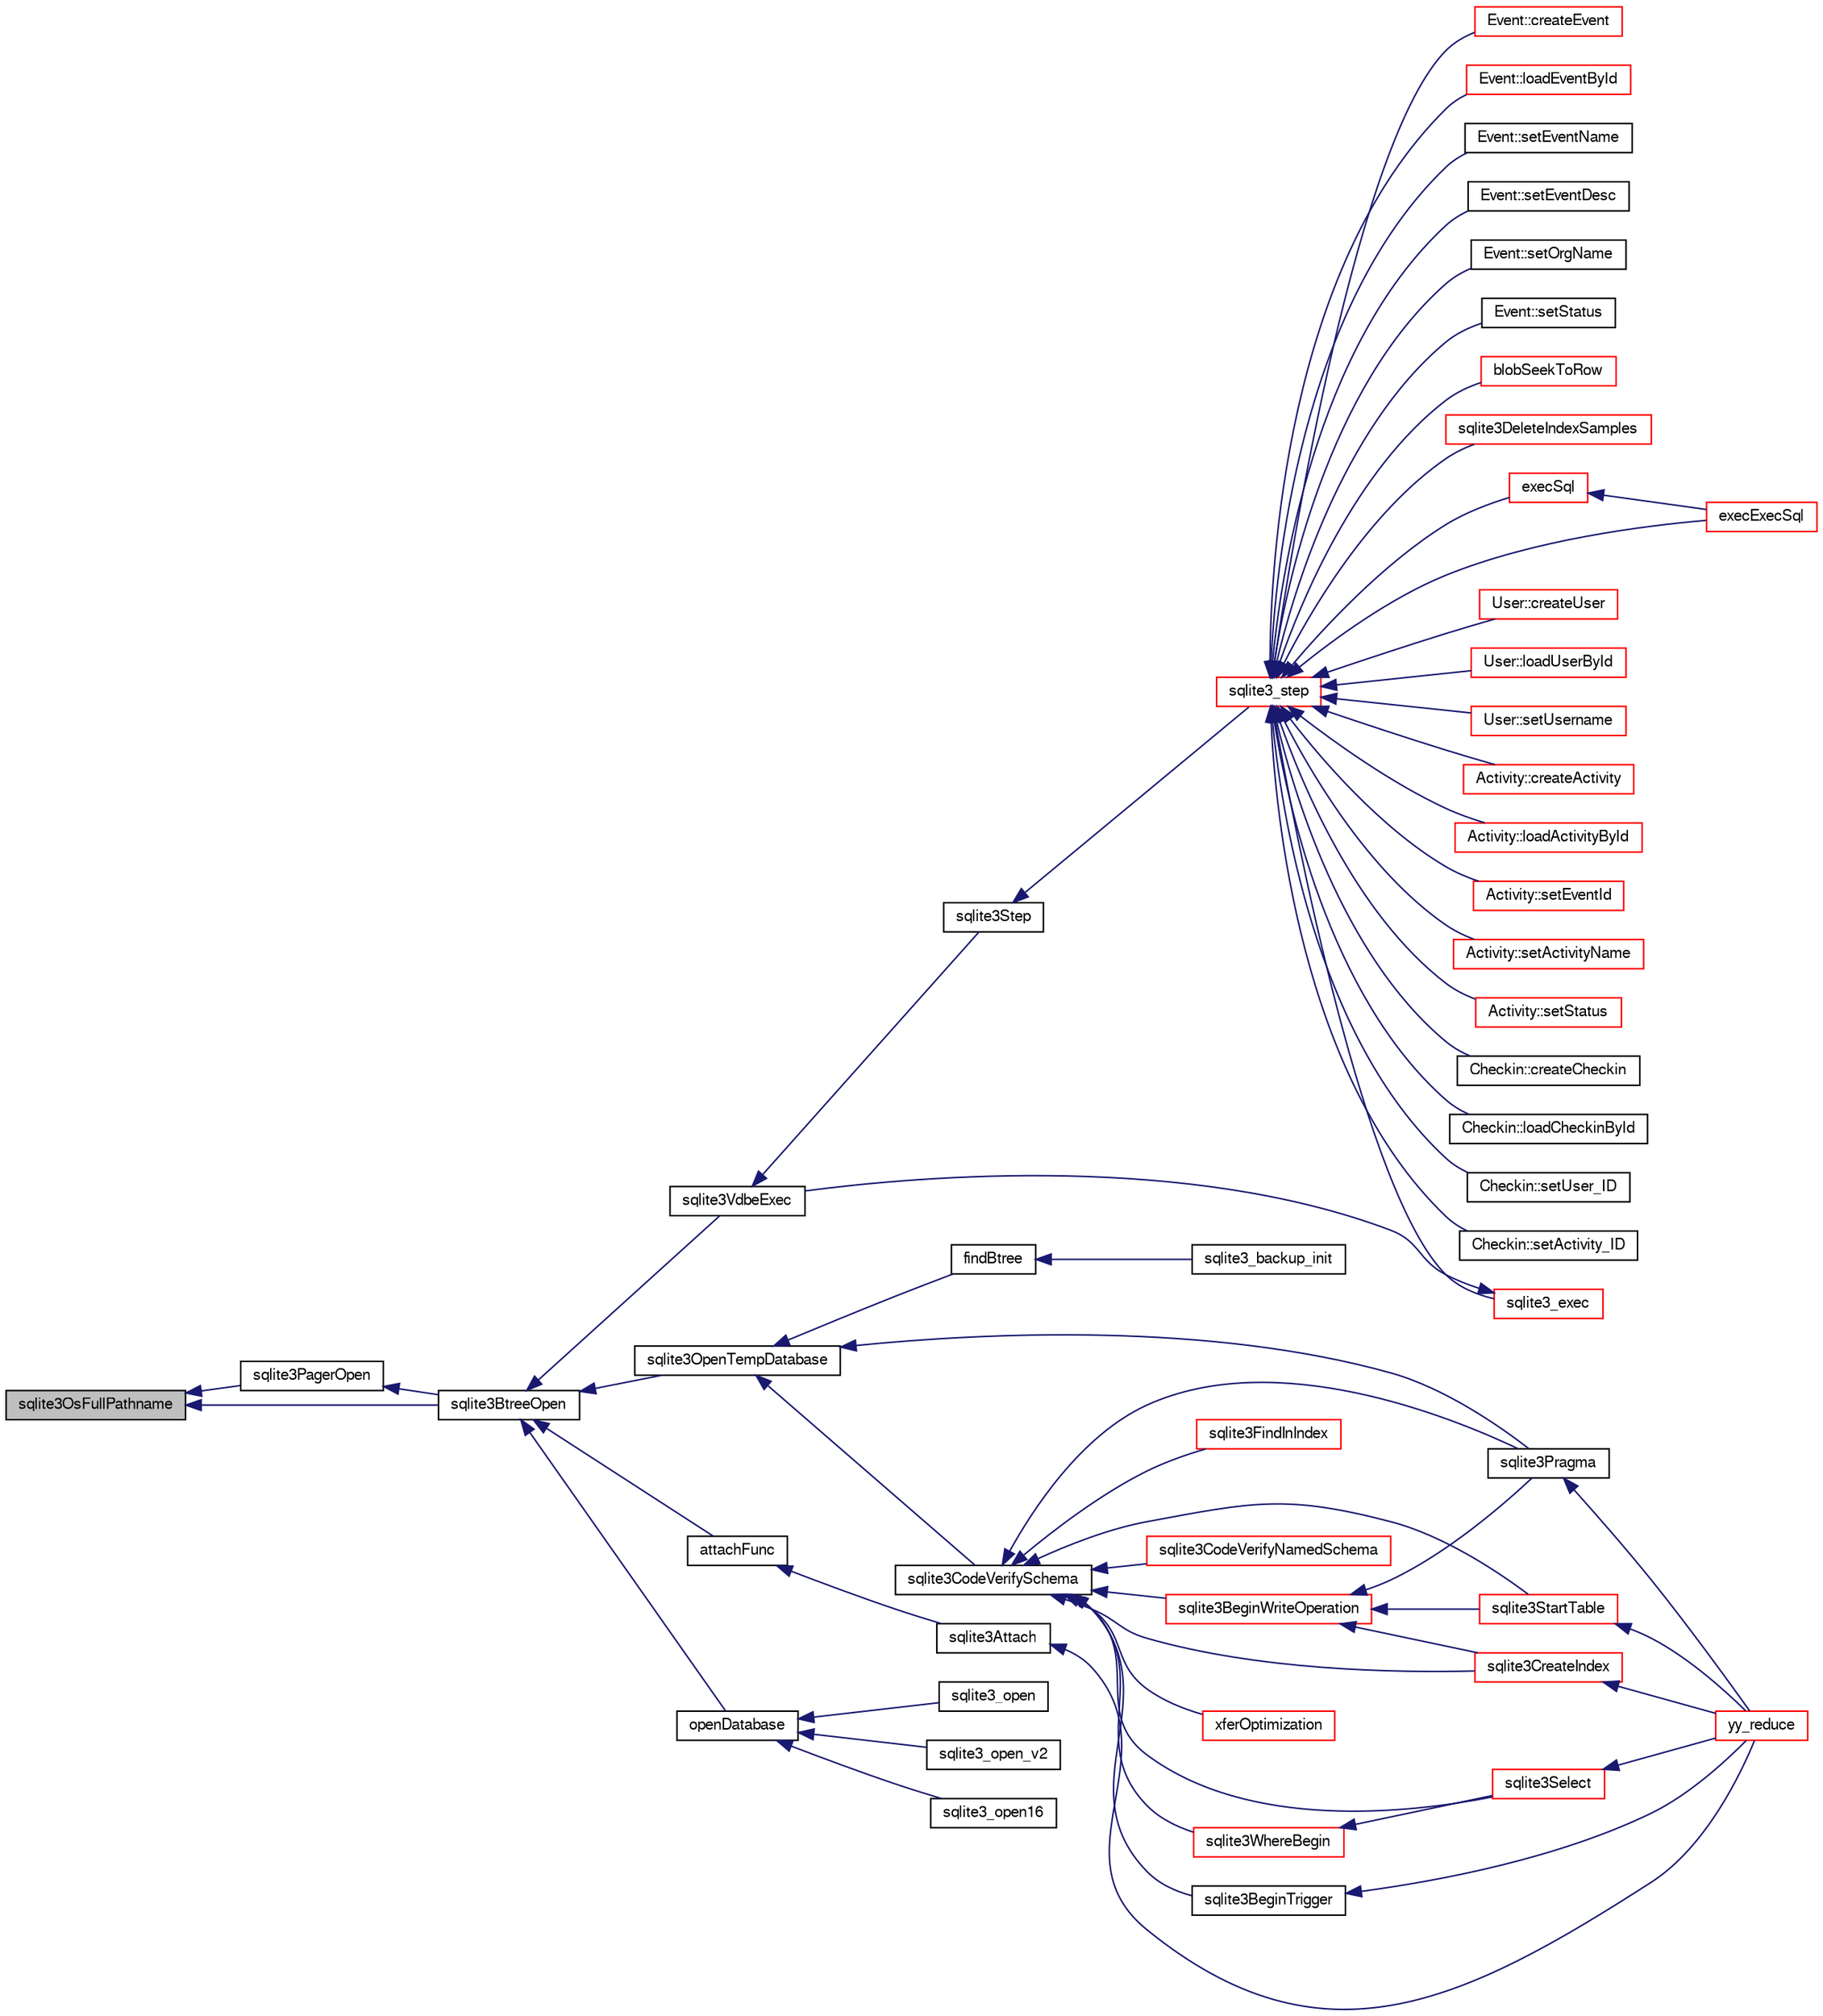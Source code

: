 digraph "sqlite3OsFullPathname"
{
  edge [fontname="FreeSans",fontsize="10",labelfontname="FreeSans",labelfontsize="10"];
  node [fontname="FreeSans",fontsize="10",shape=record];
  rankdir="LR";
  Node613321 [label="sqlite3OsFullPathname",height=0.2,width=0.4,color="black", fillcolor="grey75", style="filled", fontcolor="black"];
  Node613321 -> Node613322 [dir="back",color="midnightblue",fontsize="10",style="solid",fontname="FreeSans"];
  Node613322 [label="sqlite3PagerOpen",height=0.2,width=0.4,color="black", fillcolor="white", style="filled",URL="$sqlite3_8c.html#a5b4a74e8a1754922c482b7af19b30611"];
  Node613322 -> Node613323 [dir="back",color="midnightblue",fontsize="10",style="solid",fontname="FreeSans"];
  Node613323 [label="sqlite3BtreeOpen",height=0.2,width=0.4,color="black", fillcolor="white", style="filled",URL="$sqlite3_8c.html#a13dcb44dc34af6ce9d38de9c5aa975f9"];
  Node613323 -> Node613324 [dir="back",color="midnightblue",fontsize="10",style="solid",fontname="FreeSans"];
  Node613324 [label="sqlite3VdbeExec",height=0.2,width=0.4,color="black", fillcolor="white", style="filled",URL="$sqlite3_8c.html#a8ce40a614bdc56719c4d642b1e4dfb21"];
  Node613324 -> Node613325 [dir="back",color="midnightblue",fontsize="10",style="solid",fontname="FreeSans"];
  Node613325 [label="sqlite3Step",height=0.2,width=0.4,color="black", fillcolor="white", style="filled",URL="$sqlite3_8c.html#a3f2872e873e2758a4beedad1d5113554"];
  Node613325 -> Node613326 [dir="back",color="midnightblue",fontsize="10",style="solid",fontname="FreeSans"];
  Node613326 [label="sqlite3_step",height=0.2,width=0.4,color="red", fillcolor="white", style="filled",URL="$sqlite3_8h.html#ac1e491ce36b7471eb28387f7d3c74334"];
  Node613326 -> Node613327 [dir="back",color="midnightblue",fontsize="10",style="solid",fontname="FreeSans"];
  Node613327 [label="Activity::createActivity",height=0.2,width=0.4,color="red", fillcolor="white", style="filled",URL="$classActivity.html#a813cc5e52c14ab49b39014c134e3425b"];
  Node613326 -> Node613330 [dir="back",color="midnightblue",fontsize="10",style="solid",fontname="FreeSans"];
  Node613330 [label="Activity::loadActivityById",height=0.2,width=0.4,color="red", fillcolor="white", style="filled",URL="$classActivity.html#abe4ffb4f08a47212ebf9013259d9e7fd"];
  Node613326 -> Node613332 [dir="back",color="midnightblue",fontsize="10",style="solid",fontname="FreeSans"];
  Node613332 [label="Activity::setEventId",height=0.2,width=0.4,color="red", fillcolor="white", style="filled",URL="$classActivity.html#adb1d0fd0d08f473e068f0a4086bfa9ca"];
  Node613326 -> Node613333 [dir="back",color="midnightblue",fontsize="10",style="solid",fontname="FreeSans"];
  Node613333 [label="Activity::setActivityName",height=0.2,width=0.4,color="red", fillcolor="white", style="filled",URL="$classActivity.html#a62dc3737b33915a36086f9dd26d16a81"];
  Node613326 -> Node613334 [dir="back",color="midnightblue",fontsize="10",style="solid",fontname="FreeSans"];
  Node613334 [label="Activity::setStatus",height=0.2,width=0.4,color="red", fillcolor="white", style="filled",URL="$classActivity.html#af618135a7738f4d2a7ee147a8ef912ea"];
  Node613326 -> Node613335 [dir="back",color="midnightblue",fontsize="10",style="solid",fontname="FreeSans"];
  Node613335 [label="Checkin::createCheckin",height=0.2,width=0.4,color="black", fillcolor="white", style="filled",URL="$classCheckin.html#a4e40acdf7fff0e607f6de4f24f3a163c"];
  Node613326 -> Node613336 [dir="back",color="midnightblue",fontsize="10",style="solid",fontname="FreeSans"];
  Node613336 [label="Checkin::loadCheckinById",height=0.2,width=0.4,color="black", fillcolor="white", style="filled",URL="$classCheckin.html#a3461f70ea6c68475225f2a07f78a21e0"];
  Node613326 -> Node613337 [dir="back",color="midnightblue",fontsize="10",style="solid",fontname="FreeSans"];
  Node613337 [label="Checkin::setUser_ID",height=0.2,width=0.4,color="black", fillcolor="white", style="filled",URL="$classCheckin.html#a76ab640f4f912876dbebf183db5359c6"];
  Node613326 -> Node613338 [dir="back",color="midnightblue",fontsize="10",style="solid",fontname="FreeSans"];
  Node613338 [label="Checkin::setActivity_ID",height=0.2,width=0.4,color="black", fillcolor="white", style="filled",URL="$classCheckin.html#ab2ff3ec2604ec73a42af25874a00b232"];
  Node613326 -> Node613339 [dir="back",color="midnightblue",fontsize="10",style="solid",fontname="FreeSans"];
  Node613339 [label="Event::createEvent",height=0.2,width=0.4,color="red", fillcolor="white", style="filled",URL="$classEvent.html#a77adb9f4a46ffb32c2d931f0691f5903"];
  Node613326 -> Node613340 [dir="back",color="midnightblue",fontsize="10",style="solid",fontname="FreeSans"];
  Node613340 [label="Event::loadEventById",height=0.2,width=0.4,color="red", fillcolor="white", style="filled",URL="$classEvent.html#afa66cea33f722dbeecb69cc98fdea055"];
  Node613326 -> Node613341 [dir="back",color="midnightblue",fontsize="10",style="solid",fontname="FreeSans"];
  Node613341 [label="Event::setEventName",height=0.2,width=0.4,color="black", fillcolor="white", style="filled",URL="$classEvent.html#a10596b6ca077df05184e30d62b08729d"];
  Node613326 -> Node613342 [dir="back",color="midnightblue",fontsize="10",style="solid",fontname="FreeSans"];
  Node613342 [label="Event::setEventDesc",height=0.2,width=0.4,color="black", fillcolor="white", style="filled",URL="$classEvent.html#ae36b8377dcae792f1c5c4726024c981b"];
  Node613326 -> Node613343 [dir="back",color="midnightblue",fontsize="10",style="solid",fontname="FreeSans"];
  Node613343 [label="Event::setOrgName",height=0.2,width=0.4,color="black", fillcolor="white", style="filled",URL="$classEvent.html#a19aac0f776bd764563a54977656cf680"];
  Node613326 -> Node613344 [dir="back",color="midnightblue",fontsize="10",style="solid",fontname="FreeSans"];
  Node613344 [label="Event::setStatus",height=0.2,width=0.4,color="black", fillcolor="white", style="filled",URL="$classEvent.html#ab0a6b9285af0f4172eb841e2b80f8972"];
  Node613326 -> Node613345 [dir="back",color="midnightblue",fontsize="10",style="solid",fontname="FreeSans"];
  Node613345 [label="blobSeekToRow",height=0.2,width=0.4,color="red", fillcolor="white", style="filled",URL="$sqlite3_8c.html#afff57e13332b98c8a44a7cebe38962ab"];
  Node613326 -> Node613348 [dir="back",color="midnightblue",fontsize="10",style="solid",fontname="FreeSans"];
  Node613348 [label="sqlite3DeleteIndexSamples",height=0.2,width=0.4,color="red", fillcolor="white", style="filled",URL="$sqlite3_8c.html#aaeda0302fbf61397ec009f65bed047ef"];
  Node613326 -> Node613517 [dir="back",color="midnightblue",fontsize="10",style="solid",fontname="FreeSans"];
  Node613517 [label="sqlite3_exec",height=0.2,width=0.4,color="red", fillcolor="white", style="filled",URL="$sqlite3_8h.html#a97487ec8150e0bcc8fa392ab8f0e24db"];
  Node613517 -> Node613324 [dir="back",color="midnightblue",fontsize="10",style="solid",fontname="FreeSans"];
  Node613326 -> Node613508 [dir="back",color="midnightblue",fontsize="10",style="solid",fontname="FreeSans"];
  Node613508 [label="execSql",height=0.2,width=0.4,color="red", fillcolor="white", style="filled",URL="$sqlite3_8c.html#a7d16651b98a110662f4c265eff0246cb"];
  Node613508 -> Node613509 [dir="back",color="midnightblue",fontsize="10",style="solid",fontname="FreeSans"];
  Node613509 [label="execExecSql",height=0.2,width=0.4,color="red", fillcolor="white", style="filled",URL="$sqlite3_8c.html#ac1be09a6c047f21133d16378d301e0d4"];
  Node613326 -> Node613509 [dir="back",color="midnightblue",fontsize="10",style="solid",fontname="FreeSans"];
  Node613326 -> Node613511 [dir="back",color="midnightblue",fontsize="10",style="solid",fontname="FreeSans"];
  Node613511 [label="User::createUser",height=0.2,width=0.4,color="red", fillcolor="white", style="filled",URL="$classUser.html#a22ed673939e8cc0a136130b809bba513"];
  Node613326 -> Node613512 [dir="back",color="midnightblue",fontsize="10",style="solid",fontname="FreeSans"];
  Node613512 [label="User::loadUserById",height=0.2,width=0.4,color="red", fillcolor="white", style="filled",URL="$classUser.html#a863377665b7fb83c5547dcf9727f5092"];
  Node613326 -> Node613513 [dir="back",color="midnightblue",fontsize="10",style="solid",fontname="FreeSans"];
  Node613513 [label="User::setUsername",height=0.2,width=0.4,color="red", fillcolor="white", style="filled",URL="$classUser.html#aa0497022a136cb78de785b0a39ae60b1"];
  Node613323 -> Node613352 [dir="back",color="midnightblue",fontsize="10",style="solid",fontname="FreeSans"];
  Node613352 [label="attachFunc",height=0.2,width=0.4,color="black", fillcolor="white", style="filled",URL="$sqlite3_8c.html#a69cb751a7da501b9a0aa37e0d7c3eaf7"];
  Node613352 -> Node613353 [dir="back",color="midnightblue",fontsize="10",style="solid",fontname="FreeSans"];
  Node613353 [label="sqlite3Attach",height=0.2,width=0.4,color="black", fillcolor="white", style="filled",URL="$sqlite3_8c.html#ae0907fe0b43cc1b4c7e6a16213e8546f"];
  Node613353 -> Node613354 [dir="back",color="midnightblue",fontsize="10",style="solid",fontname="FreeSans"];
  Node613354 [label="yy_reduce",height=0.2,width=0.4,color="red", fillcolor="white", style="filled",URL="$sqlite3_8c.html#a7c419a9b25711c666a9a2449ef377f14"];
  Node613323 -> Node613585 [dir="back",color="midnightblue",fontsize="10",style="solid",fontname="FreeSans"];
  Node613585 [label="sqlite3OpenTempDatabase",height=0.2,width=0.4,color="black", fillcolor="white", style="filled",URL="$sqlite3_8c.html#aaf3088380b731428b72d3b5777f93755"];
  Node613585 -> Node613529 [dir="back",color="midnightblue",fontsize="10",style="solid",fontname="FreeSans"];
  Node613529 [label="findBtree",height=0.2,width=0.4,color="black", fillcolor="white", style="filled",URL="$sqlite3_8c.html#ab4ee5743b77efd7f8832bf0b9315f973"];
  Node613529 -> Node613530 [dir="back",color="midnightblue",fontsize="10",style="solid",fontname="FreeSans"];
  Node613530 [label="sqlite3_backup_init",height=0.2,width=0.4,color="black", fillcolor="white", style="filled",URL="$sqlite3_8h.html#a9c9aa9e8edeb9910d93148a6621c1097"];
  Node613585 -> Node613586 [dir="back",color="midnightblue",fontsize="10",style="solid",fontname="FreeSans"];
  Node613586 [label="sqlite3CodeVerifySchema",height=0.2,width=0.4,color="black", fillcolor="white", style="filled",URL="$sqlite3_8c.html#ad9d8708d96f8416ec59ebf41c57000f9"];
  Node613586 -> Node613405 [dir="back",color="midnightblue",fontsize="10",style="solid",fontname="FreeSans"];
  Node613405 [label="sqlite3FindInIndex",height=0.2,width=0.4,color="red", fillcolor="white", style="filled",URL="$sqlite3_8c.html#af7d8c56ab0231f44bb5f87b3fafeffb2"];
  Node613586 -> Node613446 [dir="back",color="midnightblue",fontsize="10",style="solid",fontname="FreeSans"];
  Node613446 [label="sqlite3StartTable",height=0.2,width=0.4,color="red", fillcolor="white", style="filled",URL="$sqlite3_8c.html#af49b4395f39d9078a0dda2484c183012"];
  Node613446 -> Node613354 [dir="back",color="midnightblue",fontsize="10",style="solid",fontname="FreeSans"];
  Node613586 -> Node613363 [dir="back",color="midnightblue",fontsize="10",style="solid",fontname="FreeSans"];
  Node613363 [label="sqlite3CreateIndex",height=0.2,width=0.4,color="red", fillcolor="white", style="filled",URL="$sqlite3_8c.html#a8dbe5e590ab6c58a8c45f34f7c81e825"];
  Node613363 -> Node613354 [dir="back",color="midnightblue",fontsize="10",style="solid",fontname="FreeSans"];
  Node613586 -> Node613587 [dir="back",color="midnightblue",fontsize="10",style="solid",fontname="FreeSans"];
  Node613587 [label="sqlite3CodeVerifyNamedSchema",height=0.2,width=0.4,color="red", fillcolor="white", style="filled",URL="$sqlite3_8c.html#a30331e33b8e462cbe3aa83c8bddb8c0e"];
  Node613586 -> Node613588 [dir="back",color="midnightblue",fontsize="10",style="solid",fontname="FreeSans"];
  Node613588 [label="sqlite3BeginWriteOperation",height=0.2,width=0.4,color="red", fillcolor="white", style="filled",URL="$sqlite3_8c.html#a21b1b811bbe305f922244f8913c87f10"];
  Node613588 -> Node613446 [dir="back",color="midnightblue",fontsize="10",style="solid",fontname="FreeSans"];
  Node613588 -> Node613363 [dir="back",color="midnightblue",fontsize="10",style="solid",fontname="FreeSans"];
  Node613588 -> Node613402 [dir="back",color="midnightblue",fontsize="10",style="solid",fontname="FreeSans"];
  Node613402 [label="sqlite3Pragma",height=0.2,width=0.4,color="black", fillcolor="white", style="filled",URL="$sqlite3_8c.html#a111391370f58f8e6a6eca51fd34d62ed"];
  Node613402 -> Node613354 [dir="back",color="midnightblue",fontsize="10",style="solid",fontname="FreeSans"];
  Node613586 -> Node613383 [dir="back",color="midnightblue",fontsize="10",style="solid",fontname="FreeSans"];
  Node613383 [label="xferOptimization",height=0.2,width=0.4,color="red", fillcolor="white", style="filled",URL="$sqlite3_8c.html#ae85c90f7d064fe83f4ed930e708855d2"];
  Node613586 -> Node613402 [dir="back",color="midnightblue",fontsize="10",style="solid",fontname="FreeSans"];
  Node613586 -> Node613403 [dir="back",color="midnightblue",fontsize="10",style="solid",fontname="FreeSans"];
  Node613403 [label="sqlite3Select",height=0.2,width=0.4,color="red", fillcolor="white", style="filled",URL="$sqlite3_8c.html#a2465ee8c956209ba4b272477b7c21a45"];
  Node613403 -> Node613354 [dir="back",color="midnightblue",fontsize="10",style="solid",fontname="FreeSans"];
  Node613586 -> Node613382 [dir="back",color="midnightblue",fontsize="10",style="solid",fontname="FreeSans"];
  Node613382 [label="sqlite3BeginTrigger",height=0.2,width=0.4,color="black", fillcolor="white", style="filled",URL="$sqlite3_8c.html#ac20a731dbd52edec68a09962c7f39a4c"];
  Node613382 -> Node613354 [dir="back",color="midnightblue",fontsize="10",style="solid",fontname="FreeSans"];
  Node613586 -> Node613419 [dir="back",color="midnightblue",fontsize="10",style="solid",fontname="FreeSans"];
  Node613419 [label="sqlite3WhereBegin",height=0.2,width=0.4,color="red", fillcolor="white", style="filled",URL="$sqlite3_8c.html#acad049f5c9a96a8118cffd5e5ce89f7c"];
  Node613419 -> Node613403 [dir="back",color="midnightblue",fontsize="10",style="solid",fontname="FreeSans"];
  Node613585 -> Node613402 [dir="back",color="midnightblue",fontsize="10",style="solid",fontname="FreeSans"];
  Node613323 -> Node613559 [dir="back",color="midnightblue",fontsize="10",style="solid",fontname="FreeSans"];
  Node613559 [label="openDatabase",height=0.2,width=0.4,color="black", fillcolor="white", style="filled",URL="$sqlite3_8c.html#a6a9c3bc3a64234e863413f41db473758"];
  Node613559 -> Node613560 [dir="back",color="midnightblue",fontsize="10",style="solid",fontname="FreeSans"];
  Node613560 [label="sqlite3_open",height=0.2,width=0.4,color="black", fillcolor="white", style="filled",URL="$sqlite3_8h.html#a97ba966ed1acc38409786258268f5f71"];
  Node613559 -> Node613561 [dir="back",color="midnightblue",fontsize="10",style="solid",fontname="FreeSans"];
  Node613561 [label="sqlite3_open_v2",height=0.2,width=0.4,color="black", fillcolor="white", style="filled",URL="$sqlite3_8h.html#a140fe275b6975dc867cea50a65a217c4"];
  Node613559 -> Node613562 [dir="back",color="midnightblue",fontsize="10",style="solid",fontname="FreeSans"];
  Node613562 [label="sqlite3_open16",height=0.2,width=0.4,color="black", fillcolor="white", style="filled",URL="$sqlite3_8h.html#adbc401bb96713f32e553db32f6f3ca33"];
  Node613321 -> Node613323 [dir="back",color="midnightblue",fontsize="10",style="solid",fontname="FreeSans"];
}
